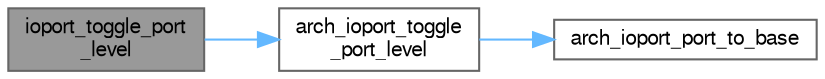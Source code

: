 digraph "ioport_toggle_port_level"
{
 // LATEX_PDF_SIZE
  bgcolor="transparent";
  edge [fontname=FreeSans,fontsize=10,labelfontname=FreeSans,labelfontsize=10];
  node [fontname=FreeSans,fontsize=10,shape=box,height=0.2,width=0.4];
  rankdir="LR";
  Node1 [label="ioport_toggle_port\l_level",height=0.2,width=0.4,color="gray40", fillcolor="grey60", style="filled", fontcolor="black",tooltip="Toggle the values of several IOPORT pins located in a single port."];
  Node1 -> Node2 [color="steelblue1",style="solid"];
  Node2 [label="arch_ioport_toggle\l_port_level",height=0.2,width=0.4,color="grey40", fillcolor="white", style="filled",URL="$ioport__pio_8h.html#ae628b207f4ca33d690c5e409aa926329",tooltip=" "];
  Node2 -> Node3 [color="steelblue1",style="solid"];
  Node3 [label="arch_ioport_port_to_base",height=0.2,width=0.4,color="grey40", fillcolor="white", style="filled",URL="$ioport__pio_8h.html#ac2b01a65bf5686910b77f6b606497df2",tooltip=" "];
}
